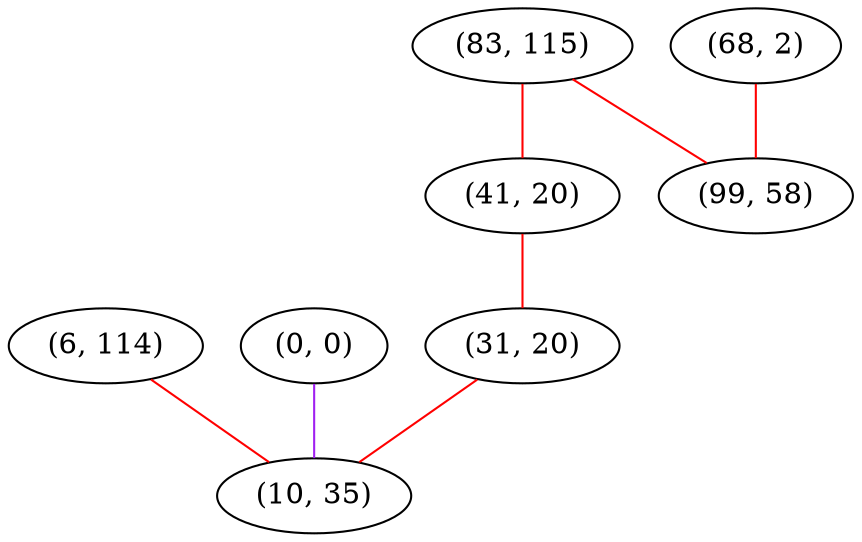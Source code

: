graph "" {
"(6, 114)";
"(83, 115)";
"(41, 20)";
"(0, 0)";
"(31, 20)";
"(68, 2)";
"(99, 58)";
"(10, 35)";
"(6, 114)" -- "(10, 35)"  [color=red, key=0, weight=1];
"(83, 115)" -- "(99, 58)"  [color=red, key=0, weight=1];
"(83, 115)" -- "(41, 20)"  [color=red, key=0, weight=1];
"(41, 20)" -- "(31, 20)"  [color=red, key=0, weight=1];
"(0, 0)" -- "(10, 35)"  [color=purple, key=0, weight=4];
"(31, 20)" -- "(10, 35)"  [color=red, key=0, weight=1];
"(68, 2)" -- "(99, 58)"  [color=red, key=0, weight=1];
}
